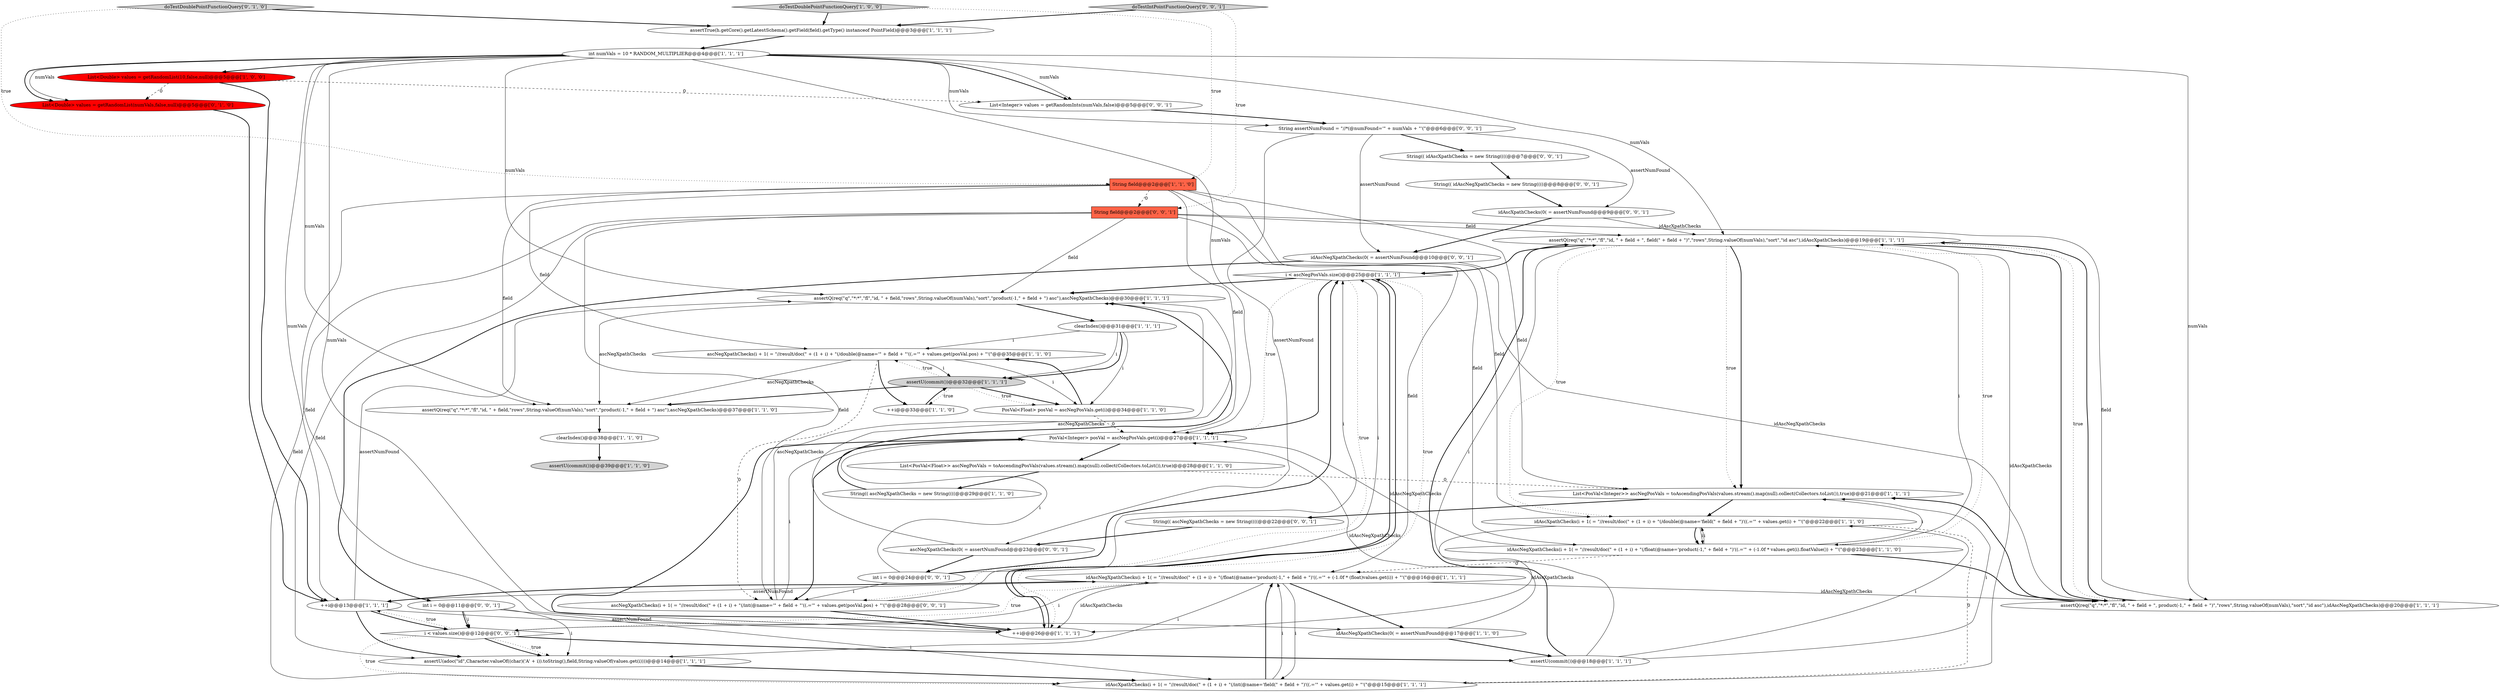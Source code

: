 digraph {
6 [style = filled, label = "assertQ(req(\"q\",\"*:*\",\"fl\",\"id, \" + field + \", field(\" + field + \")\",\"rows\",String.valueOf(numVals),\"sort\",\"id asc\"),idAscXpathChecks)@@@19@@@['1', '1', '1']", fillcolor = white, shape = ellipse image = "AAA0AAABBB1BBB"];
4 [style = filled, label = "assertU(commit())@@@39@@@['1', '1', '0']", fillcolor = lightgray, shape = ellipse image = "AAA0AAABBB1BBB"];
22 [style = filled, label = "String field@@@2@@@['1', '1', '0']", fillcolor = tomato, shape = box image = "AAA0AAABBB1BBB"];
41 [style = filled, label = "int i = 0@@@24@@@['0', '0', '1']", fillcolor = white, shape = ellipse image = "AAA0AAABBB3BBB"];
37 [style = filled, label = "List<Integer> values = getRandomInts(numVals,false)@@@5@@@['0', '0', '1']", fillcolor = white, shape = ellipse image = "AAA0AAABBB3BBB"];
3 [style = filled, label = "assertQ(req(\"q\",\"*:*\",\"fl\",\"id, \" + field,\"rows\",String.valueOf(numVals),\"sort\",\"product(-1,\" + field + \") asc\"),ascNegXpathChecks)@@@30@@@['1', '1', '1']", fillcolor = white, shape = ellipse image = "AAA0AAABBB1BBB"];
39 [style = filled, label = "doTestIntPointFunctionQuery['0', '0', '1']", fillcolor = lightgray, shape = diamond image = "AAA0AAABBB3BBB"];
23 [style = filled, label = "++i@@@13@@@['1', '1', '1']", fillcolor = white, shape = ellipse image = "AAA0AAABBB1BBB"];
32 [style = filled, label = "String(( idAscNegXpathChecks = new String((((@@@8@@@['0', '0', '1']", fillcolor = white, shape = ellipse image = "AAA0AAABBB3BBB"];
43 [style = filled, label = "ascNegXpathChecks(0( = assertNumFound@@@23@@@['0', '0', '1']", fillcolor = white, shape = ellipse image = "AAA0AAABBB3BBB"];
2 [style = filled, label = "assertU(commit())@@@18@@@['1', '1', '1']", fillcolor = white, shape = ellipse image = "AAA0AAABBB1BBB"];
44 [style = filled, label = "i < values.size()@@@12@@@['0', '0', '1']", fillcolor = white, shape = diamond image = "AAA0AAABBB3BBB"];
5 [style = filled, label = "ascNegXpathChecks(i + 1( = \"//result/doc(\" + (1 + i) + \"(/double(@name='\" + field + \"'((.='\" + values.get(posVal.pos) + \"'(\"@@@35@@@['1', '1', '0']", fillcolor = white, shape = ellipse image = "AAA0AAABBB1BBB"];
40 [style = filled, label = "idAscXpathChecks(0( = assertNumFound@@@9@@@['0', '0', '1']", fillcolor = white, shape = ellipse image = "AAA0AAABBB3BBB"];
13 [style = filled, label = "clearIndex()@@@31@@@['1', '1', '1']", fillcolor = white, shape = ellipse image = "AAA0AAABBB1BBB"];
18 [style = filled, label = "assertU(commit())@@@32@@@['1', '1', '1']", fillcolor = lightgray, shape = ellipse image = "AAA0AAABBB1BBB"];
21 [style = filled, label = "List<PosVal<Float>> ascNegPosVals = toAscendingPosVals(values.stream().map(null).collect(Collectors.toList()),true)@@@28@@@['1', '1', '0']", fillcolor = white, shape = ellipse image = "AAA0AAABBB1BBB"];
29 [style = filled, label = "PosVal<Integer> posVal = ascNegPosVals.get(i)@@@27@@@['1', '1', '1']", fillcolor = white, shape = ellipse image = "AAA0AAABBB1BBB"];
33 [style = filled, label = "ascNegXpathChecks(i + 1( = \"//result/doc(\" + (1 + i) + \"(/int(@name='\" + field + \"'((.='\" + values.get(posVal.pos) + \"'(\"@@@28@@@['0', '0', '1']", fillcolor = white, shape = ellipse image = "AAA0AAABBB3BBB"];
20 [style = filled, label = "int numVals = 10 * RANDOM_MULTIPLIER@@@4@@@['1', '1', '1']", fillcolor = white, shape = ellipse image = "AAA0AAABBB1BBB"];
7 [style = filled, label = "assertU(adoc(\"id\",Character.valueOf((char)('A' + i)).toString(),field,String.valueOf(values.get(i))))@@@14@@@['1', '1', '1']", fillcolor = white, shape = ellipse image = "AAA0AAABBB1BBB"];
38 [style = filled, label = "idAscNegXpathChecks(0( = assertNumFound@@@10@@@['0', '0', '1']", fillcolor = white, shape = ellipse image = "AAA0AAABBB3BBB"];
45 [style = filled, label = "String field@@@2@@@['0', '0', '1']", fillcolor = tomato, shape = box image = "AAA0AAABBB3BBB"];
8 [style = filled, label = "String(( ascNegXpathChecks = new String((((@@@29@@@['1', '1', '0']", fillcolor = white, shape = ellipse image = "AAA0AAABBB1BBB"];
27 [style = filled, label = "i < ascNegPosVals.size()@@@25@@@['1', '1', '1']", fillcolor = white, shape = diamond image = "AAA0AAABBB1BBB"];
36 [style = filled, label = "String(( ascNegXpathChecks = new String((((@@@22@@@['0', '0', '1']", fillcolor = white, shape = ellipse image = "AAA0AAABBB3BBB"];
30 [style = filled, label = "doTestDoublePointFunctionQuery['0', '1', '0']", fillcolor = lightgray, shape = diamond image = "AAA0AAABBB2BBB"];
31 [style = filled, label = "List<Double> values = getRandomList(numVals,false,null)@@@5@@@['0', '1', '0']", fillcolor = red, shape = ellipse image = "AAA1AAABBB2BBB"];
14 [style = filled, label = "List<PosVal<Integer>> ascNegPosVals = toAscendingPosVals(values.stream().map(null).collect(Collectors.toList()),true)@@@21@@@['1', '1', '1']", fillcolor = white, shape = ellipse image = "AAA0AAABBB1BBB"];
9 [style = filled, label = "++i@@@33@@@['1', '1', '0']", fillcolor = white, shape = ellipse image = "AAA0AAABBB1BBB"];
15 [style = filled, label = "idAscXpathChecks(i + 1( = \"//result/doc(\" + (1 + i) + \"(/double(@name='field(\" + field + \")'((.='\" + values.get(i) + \"'(\"@@@22@@@['1', '1', '0']", fillcolor = white, shape = ellipse image = "AAA0AAABBB1BBB"];
16 [style = filled, label = "assertTrue(h.getCore().getLatestSchema().getField(field).getType() instanceof PointField)@@@3@@@['1', '1', '1']", fillcolor = white, shape = ellipse image = "AAA0AAABBB1BBB"];
19 [style = filled, label = "PosVal<Float> posVal = ascNegPosVals.get(i)@@@34@@@['1', '1', '0']", fillcolor = white, shape = ellipse image = "AAA0AAABBB1BBB"];
24 [style = filled, label = "List<Double> values = getRandomList(10,false,null)@@@5@@@['1', '0', '0']", fillcolor = red, shape = ellipse image = "AAA1AAABBB1BBB"];
35 [style = filled, label = "int i = 0@@@11@@@['0', '0', '1']", fillcolor = white, shape = ellipse image = "AAA0AAABBB3BBB"];
42 [style = filled, label = "String assertNumFound = \"//*(@numFound='\" + numVals + \"'(\"@@@6@@@['0', '0', '1']", fillcolor = white, shape = ellipse image = "AAA0AAABBB3BBB"];
28 [style = filled, label = "idAscNegXpathChecks(i + 1( = \"//result/doc(\" + (1 + i) + \"(/float(@name='product(-1,\" + field + \")'((.='\" + (-1.0f * values.get(i).floatValue()) + \"'(\"@@@23@@@['1', '1', '0']", fillcolor = white, shape = ellipse image = "AAA0AAABBB1BBB"];
25 [style = filled, label = "++i@@@26@@@['1', '1', '1']", fillcolor = white, shape = ellipse image = "AAA0AAABBB1BBB"];
1 [style = filled, label = "assertQ(req(\"q\",\"*:*\",\"fl\",\"id, \" + field,\"rows\",String.valueOf(numVals),\"sort\",\"product(-1,\" + field + \") asc\"),ascNegXpathChecks)@@@37@@@['1', '1', '0']", fillcolor = white, shape = ellipse image = "AAA0AAABBB1BBB"];
12 [style = filled, label = "clearIndex()@@@38@@@['1', '1', '0']", fillcolor = white, shape = ellipse image = "AAA0AAABBB1BBB"];
0 [style = filled, label = "idAscNegXpathChecks(i + 1( = \"//result/doc(\" + (1 + i) + \"(/float(@name='product(-1,\" + field + \")'((.='\" + (-1.0f * (float)values.get(i)) + \"'(\"@@@16@@@['1', '1', '1']", fillcolor = white, shape = ellipse image = "AAA0AAABBB1BBB"];
10 [style = filled, label = "doTestDoublePointFunctionQuery['1', '0', '0']", fillcolor = lightgray, shape = diamond image = "AAA0AAABBB1BBB"];
34 [style = filled, label = "String(( idAscXpathChecks = new String((((@@@7@@@['0', '0', '1']", fillcolor = white, shape = ellipse image = "AAA0AAABBB3BBB"];
11 [style = filled, label = "assertQ(req(\"q\",\"*:*\",\"fl\",\"id, \" + field + \", product(-1,\" + field + \")\",\"rows\",String.valueOf(numVals),\"sort\",\"id asc\"),idAscNegXpathChecks)@@@20@@@['1', '1', '1']", fillcolor = white, shape = ellipse image = "AAA0AAABBB1BBB"];
26 [style = filled, label = "idAscXpathChecks(i + 1( = \"//result/doc(\" + (1 + i) + \"(/int(@name='field(\" + field + \")'((.='\" + values.get(i) + \"'(\"@@@15@@@['1', '1', '1']", fillcolor = white, shape = ellipse image = "AAA0AAABBB1BBB"];
17 [style = filled, label = "idAscNegXpathChecks(0( = assertNumFound@@@17@@@['1', '1', '0']", fillcolor = white, shape = ellipse image = "AAA0AAABBB1BBB"];
20->42 [style = solid, label="numVals"];
5->9 [style = bold, label=""];
22->5 [style = solid, label="field"];
11->14 [style = bold, label=""];
2->6 [style = bold, label=""];
27->33 [style = dotted, label="true"];
0->44 [style = solid, label="i"];
20->29 [style = solid, label="numVals"];
22->1 [style = solid, label="field"];
41->27 [style = solid, label="i"];
28->6 [style = solid, label="i"];
21->8 [style = bold, label=""];
44->7 [style = bold, label=""];
22->28 [style = solid, label="field"];
20->31 [style = solid, label="numVals"];
22->25 [style = solid, label="field"];
25->29 [style = bold, label=""];
40->38 [style = bold, label=""];
33->3 [style = solid, label="ascNegXpathChecks"];
20->6 [style = solid, label="numVals"];
7->26 [style = bold, label=""];
45->6 [style = solid, label="field"];
19->5 [style = bold, label=""];
15->25 [style = solid, label="idAscXpathChecks"];
28->15 [style = solid, label="i"];
33->25 [style = bold, label=""];
33->27 [style = solid, label="i"];
6->11 [style = bold, label=""];
41->33 [style = solid, label="i"];
20->37 [style = bold, label=""];
1->12 [style = bold, label=""];
5->19 [style = solid, label="i"];
20->11 [style = solid, label="numVals"];
45->26 [style = solid, label="field"];
34->32 [style = bold, label=""];
6->11 [style = dotted, label="true"];
27->25 [style = bold, label=""];
23->44 [style = bold, label=""];
28->29 [style = solid, label="idAscNegXpathChecks"];
6->15 [style = dotted, label="true"];
44->2 [style = bold, label=""];
41->29 [style = solid, label="i"];
27->25 [style = dotted, label="true"];
22->14 [style = solid, label="field"];
35->44 [style = bold, label=""];
0->17 [style = bold, label=""];
44->7 [style = dotted, label="true"];
18->19 [style = bold, label=""];
20->31 [style = bold, label=""];
44->26 [style = dotted, label="true"];
23->3 [style = solid, label="assertNumFound"];
45->7 [style = solid, label="field"];
13->18 [style = solid, label="i"];
25->27 [style = bold, label=""];
23->0 [style = solid, label="assertNumFound"];
45->33 [style = solid, label="field"];
26->0 [style = bold, label=""];
6->14 [style = dotted, label="true"];
0->23 [style = bold, label=""];
26->0 [style = solid, label="i"];
17->2 [style = bold, label=""];
18->1 [style = bold, label=""];
27->29 [style = dotted, label="true"];
2->14 [style = solid, label="i"];
42->40 [style = solid, label="assertNumFound"];
5->33 [style = dashed, label="0"];
15->26 [style = dashed, label="0"];
44->23 [style = dotted, label="true"];
14->15 [style = bold, label=""];
18->5 [style = dotted, label="true"];
23->7 [style = bold, label=""];
27->29 [style = bold, label=""];
38->35 [style = bold, label=""];
16->20 [style = bold, label=""];
13->18 [style = bold, label=""];
45->11 [style = solid, label="field"];
14->36 [style = bold, label=""];
36->43 [style = bold, label=""];
42->38 [style = solid, label="assertNumFound"];
39->16 [style = bold, label=""];
41->27 [style = bold, label=""];
35->7 [style = solid, label="i"];
22->29 [style = solid, label="field"];
20->25 [style = solid, label="numVals"];
22->45 [style = dashed, label="0"];
8->3 [style = bold, label=""];
13->5 [style = solid, label="i"];
18->19 [style = dotted, label="true"];
21->14 [style = dashed, label="0"];
22->15 [style = solid, label="field"];
29->21 [style = bold, label=""];
44->0 [style = dotted, label="true"];
6->27 [style = bold, label=""];
24->37 [style = dashed, label="0"];
9->18 [style = bold, label=""];
26->6 [style = solid, label="idAscXpathChecks"];
10->16 [style = bold, label=""];
15->28 [style = bold, label=""];
32->40 [style = bold, label=""];
18->9 [style = dotted, label="true"];
5->18 [style = solid, label="i"];
45->0 [style = solid, label="field"];
43->41 [style = bold, label=""];
15->28 [style = solid, label="i"];
39->45 [style = dotted, label="true"];
23->17 [style = solid, label="assertNumFound"];
37->42 [style = bold, label=""];
24->23 [style = bold, label=""];
28->14 [style = solid, label="i"];
3->1 [style = solid, label="ascNegXpathChecks"];
42->34 [style = bold, label=""];
31->23 [style = bold, label=""];
38->11 [style = solid, label="idAscNegXpathChecks"];
28->0 [style = dashed, label="0"];
20->3 [style = solid, label="numVals"];
2->6 [style = solid, label="i"];
17->29 [style = solid, label="idAscNegXpathChecks"];
11->6 [style = bold, label=""];
28->11 [style = bold, label=""];
27->3 [style = bold, label=""];
19->29 [style = dashed, label="0"];
5->1 [style = solid, label="ascNegXpathChecks"];
43->3 [style = solid, label="ascNegXpathChecks"];
0->11 [style = solid, label="idAscNegXpathChecks"];
20->37 [style = solid, label="numVals"];
0->26 [style = solid, label="i"];
45->3 [style = solid, label="field"];
20->23 [style = solid, label="numVals"];
2->15 [style = solid, label="i"];
35->26 [style = solid, label="i"];
6->28 [style = dotted, label="true"];
20->1 [style = solid, label="numVals"];
6->14 [style = bold, label=""];
0->25 [style = solid, label="idAscXpathChecks"];
29->33 [style = bold, label=""];
13->19 [style = solid, label="i"];
12->4 [style = bold, label=""];
33->29 [style = solid, label="i"];
24->31 [style = dashed, label="0"];
3->13 [style = bold, label=""];
40->6 [style = solid, label="idAscXpathChecks"];
10->22 [style = dotted, label="true"];
20->24 [style = bold, label=""];
30->16 [style = bold, label=""];
30->22 [style = dotted, label="true"];
42->43 [style = solid, label="assertNumFound"];
35->44 [style = solid, label="i"];
0->7 [style = solid, label="i"];
}

